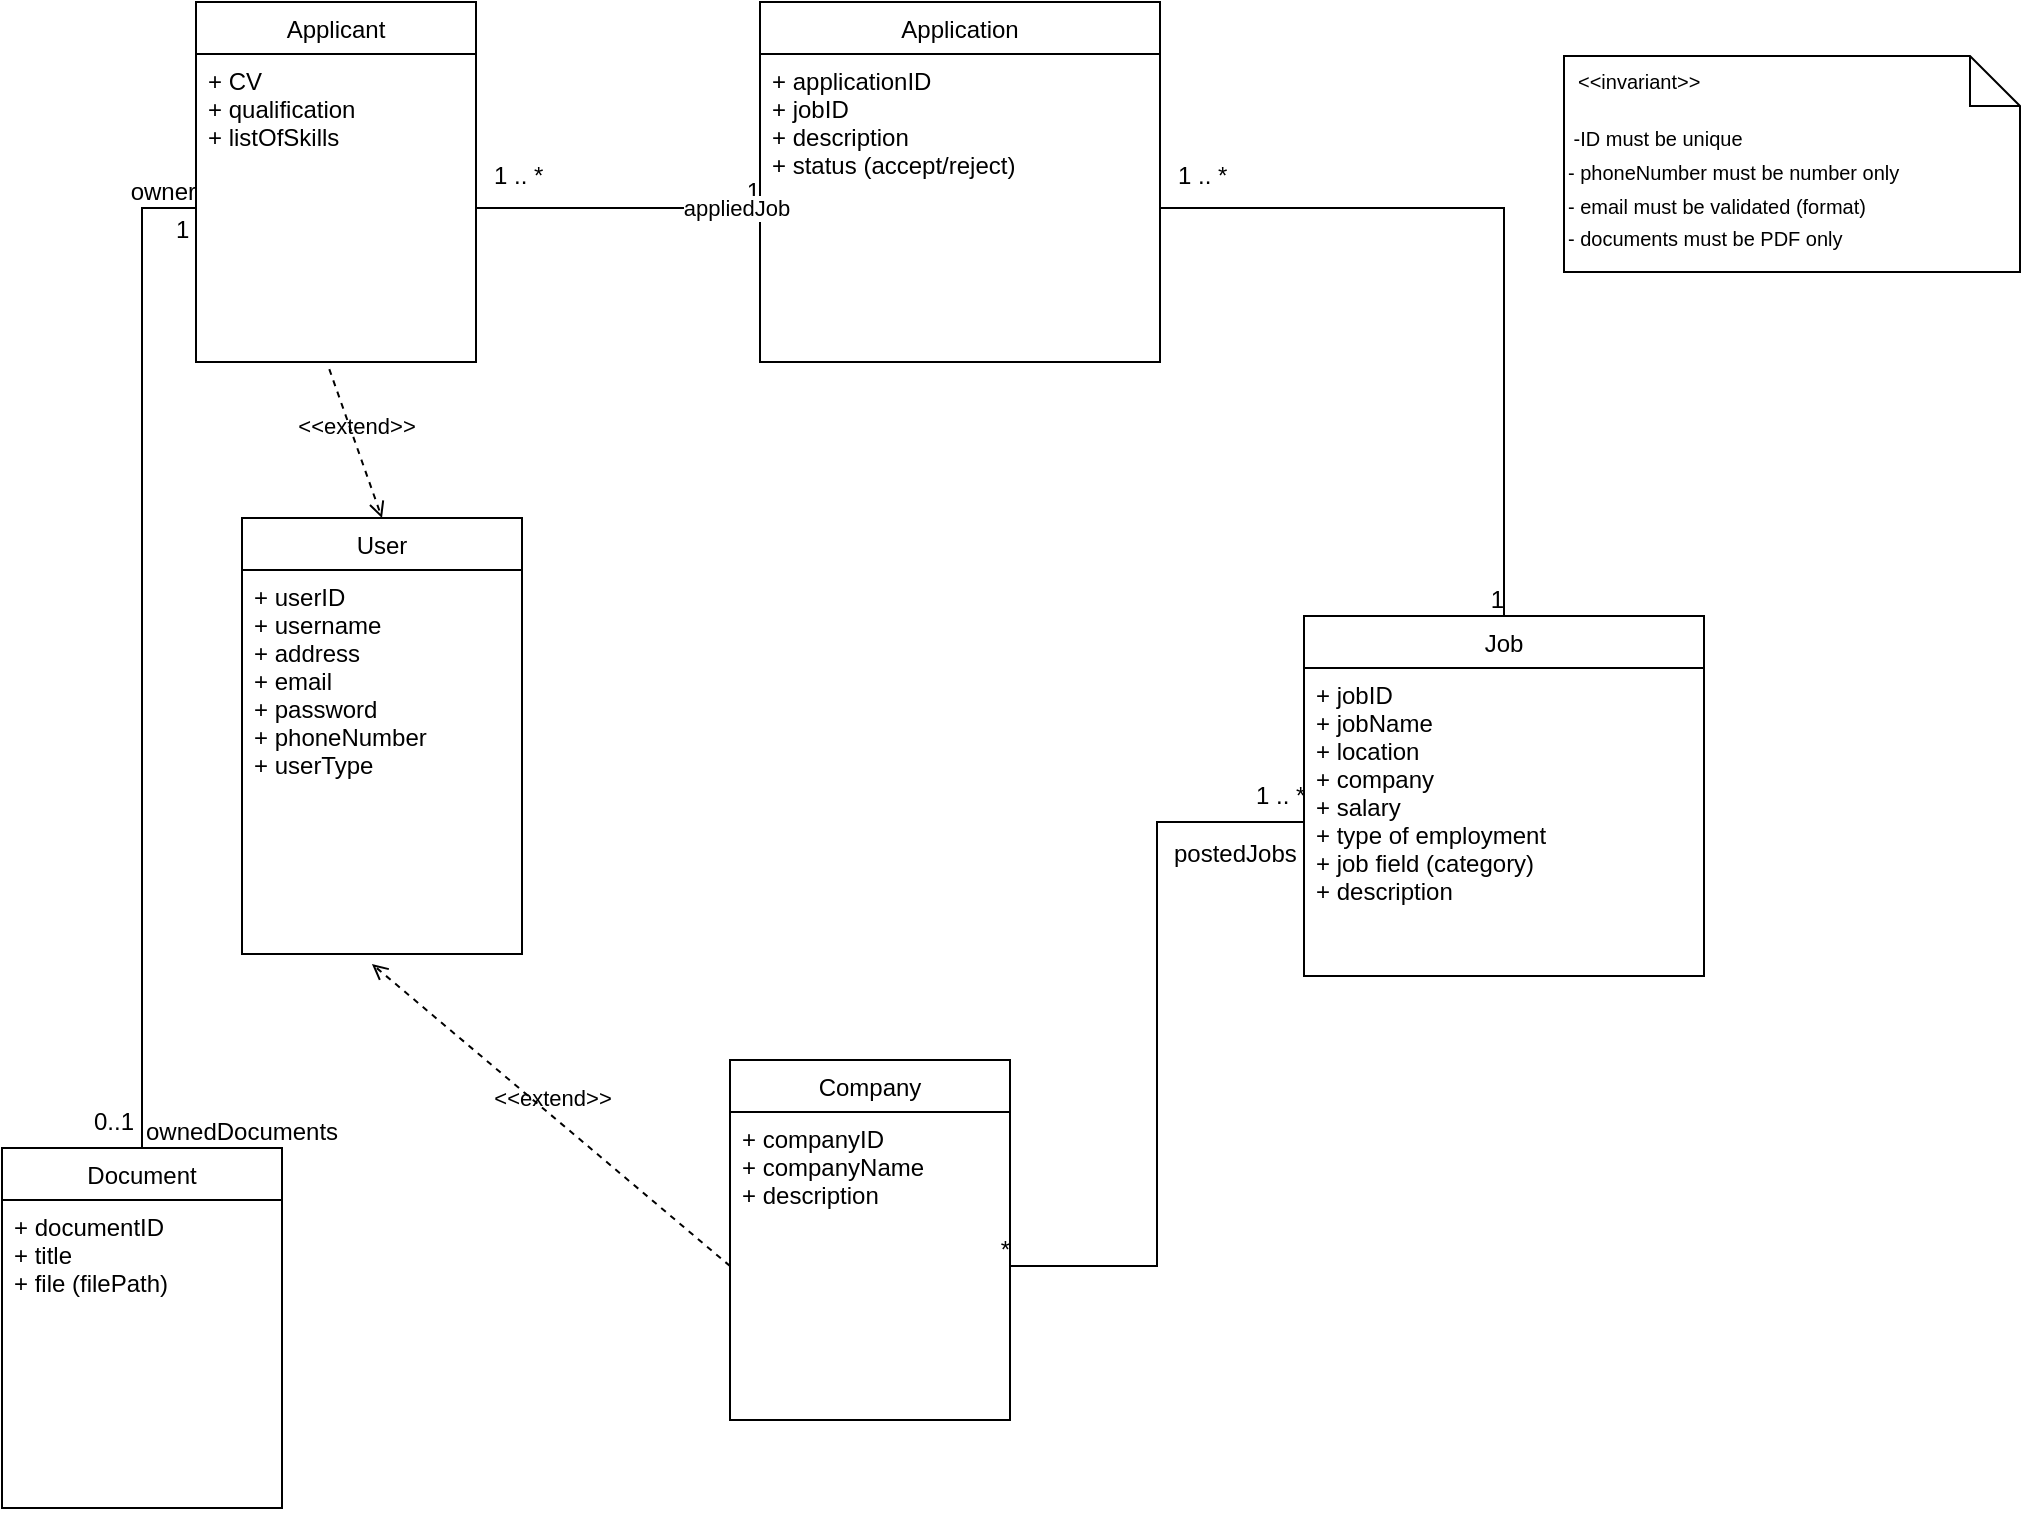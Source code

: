 <mxfile>
    <diagram id="blouhVNGPH8QEVef8CtD" name="Page-1">
        <mxGraphModel dx="1424" dy="1103" grid="0" gridSize="10" guides="1" tooltips="1" connect="1" arrows="1" fold="1" page="0" pageScale="1" pageWidth="850" pageHeight="1100" background="#FFFFFF" math="0" shadow="0">
            <root>
                <mxCell id="0"/>
                <mxCell id="1" parent="0"/>
                <mxCell id="6" value="User" style="swimlane;fontStyle=0;childLayout=stackLayout;horizontal=1;startSize=26;fillColor=none;horizontalStack=0;resizeParent=1;resizeParentMax=0;resizeLast=0;collapsible=1;marginBottom=0;" parent="1" vertex="1">
                    <mxGeometry x="76" y="87" width="140" height="218" as="geometry"/>
                </mxCell>
                <mxCell id="9" value="+ userID&#10;+ username&#10;+ address&#10;+ email&#10;+ password&#10;+ phoneNumber&#10;+ userType&#10;" style="text;strokeColor=none;fillColor=none;align=left;verticalAlign=top;spacingLeft=4;spacingRight=4;overflow=hidden;rotatable=0;points=[[0,0.5],[1,0.5]];portConstraint=eastwest;" parent="6" vertex="1">
                    <mxGeometry y="26" width="140" height="192" as="geometry"/>
                </mxCell>
                <mxCell id="11" value="Company" style="swimlane;fontStyle=0;childLayout=stackLayout;horizontal=1;startSize=26;fillColor=none;horizontalStack=0;resizeParent=1;resizeParentMax=0;resizeLast=0;collapsible=1;marginBottom=0;" parent="1" vertex="1">
                    <mxGeometry x="320" y="358" width="140" height="180" as="geometry"/>
                </mxCell>
                <mxCell id="12" value="+ companyID&#10;+ companyName&#10;+ description&#10;&#10;" style="text;strokeColor=none;fillColor=none;align=left;verticalAlign=top;spacingLeft=4;spacingRight=4;overflow=hidden;rotatable=0;points=[[0,0.5],[1,0.5]];portConstraint=eastwest;" parent="11" vertex="1">
                    <mxGeometry y="26" width="140" height="154" as="geometry"/>
                </mxCell>
                <mxCell id="13" value="Job" style="swimlane;fontStyle=0;childLayout=stackLayout;horizontal=1;startSize=26;fillColor=none;horizontalStack=0;resizeParent=1;resizeParentMax=0;resizeLast=0;collapsible=1;marginBottom=0;" parent="1" vertex="1">
                    <mxGeometry x="607" y="136" width="200" height="180" as="geometry"/>
                </mxCell>
                <mxCell id="14" value="+ jobID&#10;+ jobName&#10;+ location&#10;+ company&#10;+ salary&#10;+ type of employment&#10;+ job field (category)&#10;+ description&#10;&#10;" style="text;strokeColor=none;fillColor=none;align=left;verticalAlign=top;spacingLeft=4;spacingRight=4;overflow=hidden;rotatable=0;points=[[0,0.5],[1,0.5]];portConstraint=eastwest;" parent="13" vertex="1">
                    <mxGeometry y="26" width="200" height="154" as="geometry"/>
                </mxCell>
                <mxCell id="15" value="Application" style="swimlane;fontStyle=0;childLayout=stackLayout;horizontal=1;startSize=26;fillColor=none;horizontalStack=0;resizeParent=1;resizeParentMax=0;resizeLast=0;collapsible=1;marginBottom=0;" parent="1" vertex="1">
                    <mxGeometry x="335" y="-171" width="200" height="180" as="geometry"/>
                </mxCell>
                <mxCell id="16" value="+ applicationID&#10;+ jobID&#10;+ description&#10;+ status (accept/reject)&#10;&#10;" style="text;strokeColor=none;fillColor=none;align=left;verticalAlign=top;spacingLeft=4;spacingRight=4;overflow=hidden;rotatable=0;points=[[0,0.5],[1,0.5]];portConstraint=eastwest;" parent="15" vertex="1">
                    <mxGeometry y="26" width="200" height="154" as="geometry"/>
                </mxCell>
                <mxCell id="28" value="&lt;font style=&quot;font-size: 10px;&quot;&gt;&amp;nbsp;-ID must be unique&lt;br&gt;- phoneNumber must be number only&lt;br&gt;- email must be validated (format)&lt;br&gt;- documents must be PDF only&lt;br&gt;&lt;/font&gt;" style="shape=note2;boundedLbl=1;whiteSpace=wrap;html=1;size=25;verticalAlign=top;align=left;fontSize=14;" parent="1" vertex="1">
                    <mxGeometry x="737" y="-144" width="228" height="108" as="geometry"/>
                </mxCell>
                <mxCell id="29" value="&lt;&lt;invariant&gt;&gt;" style="resizeWidth=1;part=1;strokeColor=none;fillColor=none;align=left;spacingLeft=5;fontSize=10;" parent="28" vertex="1">
                    <mxGeometry width="228" height="25" relative="1" as="geometry"/>
                </mxCell>
                <mxCell id="30" value="Document" style="swimlane;fontStyle=0;childLayout=stackLayout;horizontal=1;startSize=26;fillColor=none;horizontalStack=0;resizeParent=1;resizeParentMax=0;resizeLast=0;collapsible=1;marginBottom=0;" parent="1" vertex="1">
                    <mxGeometry x="-44" y="402" width="140" height="180" as="geometry"/>
                </mxCell>
                <mxCell id="31" value="+ documentID&#10;+ title&#10;+ file (filePath)&#10;" style="text;strokeColor=none;fillColor=none;align=left;verticalAlign=top;spacingLeft=4;spacingRight=4;overflow=hidden;rotatable=0;points=[[0,0.5],[1,0.5]];portConstraint=eastwest;" parent="30" vertex="1">
                    <mxGeometry y="26" width="140" height="154" as="geometry"/>
                </mxCell>
                <mxCell id="35" value="" style="endArrow=none;html=1;rounded=0;align=center;verticalAlign=top;endFill=0;labelBackgroundColor=none;exitX=0.5;exitY=0;exitDx=0;exitDy=0;entryX=0;entryY=0.5;entryDx=0;entryDy=0;edgeStyle=orthogonalEdgeStyle;" parent="1" source="30" target="58" edge="1">
                    <mxGeometry relative="1" as="geometry">
                        <mxPoint x="365" y="220" as="sourcePoint"/>
                        <mxPoint x="525" y="220" as="targetPoint"/>
                    </mxGeometry>
                </mxCell>
                <mxCell id="36" value="ownedDocuments" style="resizable=0;html=1;align=left;verticalAlign=bottom;labelBackgroundColor=none;" parent="35" connectable="0" vertex="1">
                    <mxGeometry x="-1" relative="1" as="geometry"/>
                </mxCell>
                <mxCell id="37" value="0..1" style="resizable=0;html=1;align=left;verticalAlign=top;labelBackgroundColor=none;" parent="35" connectable="0" vertex="1">
                    <mxGeometry x="-1" relative="1" as="geometry">
                        <mxPoint x="-26" y="-27" as="offset"/>
                    </mxGeometry>
                </mxCell>
                <mxCell id="38" value="owner" style="resizable=0;html=1;align=right;verticalAlign=bottom;labelBackgroundColor=none;" parent="35" connectable="0" vertex="1">
                    <mxGeometry x="1" relative="1" as="geometry"/>
                </mxCell>
                <mxCell id="40" value="1" style="resizable=0;html=1;align=left;verticalAlign=top;labelBackgroundColor=none;" parent="1" connectable="0" vertex="1">
                    <mxGeometry x="41" y="-71" as="geometry"/>
                </mxCell>
                <mxCell id="46" value="" style="endArrow=none;html=1;rounded=0;align=center;verticalAlign=top;endFill=0;labelBackgroundColor=none;exitX=0;exitY=0.5;exitDx=0;exitDy=0;entryX=1;entryY=0.5;entryDx=0;entryDy=0;edgeStyle=orthogonalEdgeStyle;" parent="1" source="14" target="12" edge="1">
                    <mxGeometry relative="1" as="geometry">
                        <mxPoint x="525.6" y="163.016" as="sourcePoint"/>
                        <mxPoint x="388" y="312.5" as="targetPoint"/>
                    </mxGeometry>
                </mxCell>
                <mxCell id="47" value="postedJobs" style="resizable=0;html=1;align=left;verticalAlign=bottom;labelBackgroundColor=none;" parent="46" connectable="0" vertex="1">
                    <mxGeometry x="-1" relative="1" as="geometry">
                        <mxPoint x="-67" y="24" as="offset"/>
                    </mxGeometry>
                </mxCell>
                <mxCell id="48" value="1 .. *" style="resizable=0;html=1;align=left;verticalAlign=top;labelBackgroundColor=none;" parent="46" connectable="0" vertex="1">
                    <mxGeometry x="-1" relative="1" as="geometry">
                        <mxPoint x="-26" y="-27" as="offset"/>
                    </mxGeometry>
                </mxCell>
                <mxCell id="49" value="*" style="resizable=0;html=1;align=right;verticalAlign=bottom;labelBackgroundColor=none;" parent="46" connectable="0" vertex="1">
                    <mxGeometry x="1" relative="1" as="geometry"/>
                </mxCell>
                <mxCell id="51" value="" style="endArrow=none;html=1;rounded=0;align=center;verticalAlign=top;endFill=0;labelBackgroundColor=none;exitX=1;exitY=0.5;exitDx=0;exitDy=0;entryX=0.5;entryY=0;entryDx=0;entryDy=0;edgeStyle=orthogonalEdgeStyle;" parent="1" source="16" target="13" edge="1">
                    <mxGeometry relative="1" as="geometry">
                        <mxPoint x="467" y="102" as="sourcePoint"/>
                        <mxPoint x="320" y="324" as="targetPoint"/>
                    </mxGeometry>
                </mxCell>
                <mxCell id="53" value="1 .. *" style="resizable=0;html=1;align=left;verticalAlign=top;labelBackgroundColor=none;" parent="51" connectable="0" vertex="1">
                    <mxGeometry x="-1" relative="1" as="geometry">
                        <mxPoint x="7" y="-30" as="offset"/>
                    </mxGeometry>
                </mxCell>
                <mxCell id="54" value="1" style="resizable=0;html=1;align=right;verticalAlign=bottom;labelBackgroundColor=none;" parent="51" connectable="0" vertex="1">
                    <mxGeometry x="1" relative="1" as="geometry"/>
                </mxCell>
                <mxCell id="55" value="&amp;lt;&amp;lt;extend&amp;gt;&amp;gt;" style="html=1;verticalAlign=bottom;labelBackgroundColor=none;endArrow=open;endFill=0;dashed=1;entryX=0.5;entryY=0;entryDx=0;entryDy=0;exitX=0.476;exitY=1.023;exitDx=0;exitDy=0;exitPerimeter=0;" parent="1" source="58" target="6" edge="1">
                    <mxGeometry width="160" relative="1" as="geometry">
                        <mxPoint x="277" y="34" as="sourcePoint"/>
                        <mxPoint x="525" y="220" as="targetPoint"/>
                    </mxGeometry>
                </mxCell>
                <mxCell id="56" value="&amp;lt;&amp;lt;extend&amp;gt;&amp;gt;" style="html=1;verticalAlign=bottom;labelBackgroundColor=none;endArrow=open;endFill=0;dashed=1;exitX=0;exitY=0.5;exitDx=0;exitDy=0;entryX=0.464;entryY=1.026;entryDx=0;entryDy=0;entryPerimeter=0;" parent="1" source="12" target="9" edge="1">
                    <mxGeometry width="160" relative="1" as="geometry">
                        <mxPoint x="400.4" y="71.848" as="sourcePoint"/>
                        <mxPoint x="226" y="219" as="targetPoint"/>
                    </mxGeometry>
                </mxCell>
                <mxCell id="57" value="Applicant" style="swimlane;fontStyle=0;childLayout=stackLayout;horizontal=1;startSize=26;fillColor=none;horizontalStack=0;resizeParent=1;resizeParentMax=0;resizeLast=0;collapsible=1;marginBottom=0;" vertex="1" parent="1">
                    <mxGeometry x="53" y="-171" width="140" height="180" as="geometry"/>
                </mxCell>
                <mxCell id="58" value="+ CV&#10;+ qualification&#10;+ listOfSkills" style="text;strokeColor=none;fillColor=none;align=left;verticalAlign=top;spacingLeft=4;spacingRight=4;overflow=hidden;rotatable=0;points=[[0,0.5],[1,0.5]];portConstraint=eastwest;" vertex="1" parent="57">
                    <mxGeometry y="26" width="140" height="154" as="geometry"/>
                </mxCell>
                <mxCell id="60" value="" style="endArrow=none;html=1;rounded=0;align=center;verticalAlign=top;endFill=0;labelBackgroundColor=none;exitX=1;exitY=0.5;exitDx=0;exitDy=0;entryX=0;entryY=0.5;entryDx=0;entryDy=0;edgeStyle=orthogonalEdgeStyle;" edge="1" parent="1" source="58" target="16">
                    <mxGeometry relative="1" as="geometry">
                        <mxPoint x="545" y="-58" as="sourcePoint"/>
                        <mxPoint x="717" y="146" as="targetPoint"/>
                    </mxGeometry>
                </mxCell>
                <mxCell id="61" value="1 .. *" style="resizable=0;html=1;align=left;verticalAlign=top;labelBackgroundColor=none;" connectable="0" vertex="1" parent="60">
                    <mxGeometry x="-1" relative="1" as="geometry">
                        <mxPoint x="7" y="-30" as="offset"/>
                    </mxGeometry>
                </mxCell>
                <mxCell id="62" value="1" style="resizable=0;html=1;align=right;verticalAlign=bottom;labelBackgroundColor=none;" connectable="0" vertex="1" parent="60">
                    <mxGeometry x="1" relative="1" as="geometry"/>
                </mxCell>
                <mxCell id="64" value="appliedJob" style="edgeLabel;html=1;align=center;verticalAlign=middle;resizable=0;points=[];" vertex="1" connectable="0" parent="60">
                    <mxGeometry x="0.828" relative="1" as="geometry">
                        <mxPoint as="offset"/>
                    </mxGeometry>
                </mxCell>
            </root>
        </mxGraphModel>
    </diagram>
</mxfile>